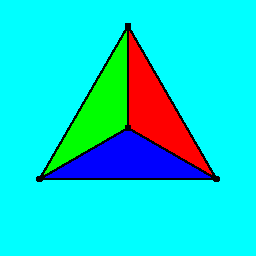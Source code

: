 /******************************************************************************
 *                                 LICENSE                                    *
 ******************************************************************************
 *  This file is part of Mathematics-and-Physics.                             *
 *                                                                            *
 *  Mathematics-and-Physics is free software: you can redistribute it and/or  *
 *  modify it under the terms of the GNU General Public License as published  *
 *  by the Free Software Foundation, either version 3 of the License, or      *
 *  (at your option) any later version.                                       *
 *                                                                            *
 *  Mathematics-and-Physics is distributed in the hope that it will be useful *
 *  but WITHOUT ANY WARRANTY; without even the implied warranty of            *
 *  MERCHANTABILITY or FITNESS FOR A PARTICULAR PURPOSE.  See the             *
 *  GNU General Public License for more details.                              *
 *                                                                            *
 *  You should have received a copy of the GNU General Public License         *
 *  along with Mathematics-and-Physics.  If not, see                          *
 *  <https://www.gnu.org/licenses/>.                                          *
 ******************************************************************************/

/*  Size of the figure.                                                       */
size(128);

/*  Coordinates for the vertices of the graph.                                */
pair V0 = scale(0.8)*expi(0.5*pi);
pair V1 = scale(0.8)*expi(3.5*pi / 3.0);
pair V2 = scale(0.8)*expi(5.5 * pi / 3.0);
pair V3 = (0.0, 0.0);

/*  Draw the faces.                                                           */
filldraw((-1, -1) -- (-1, 1) -- (1, 1) -- (1, -1) -- cycle, cyan, invisible);
filldraw(V0 -- V1 -- V2 -- cycle, blue, black);
filldraw(V0 -- V1 -- V3 -- cycle, green, black);
filldraw(V0 -- V2 -- V3 -- cycle, red, black);

/*  Dots for the vertices of the graph.                                       */
dot(V0);
dot(V1);
dot(V2);
dot(V3);
